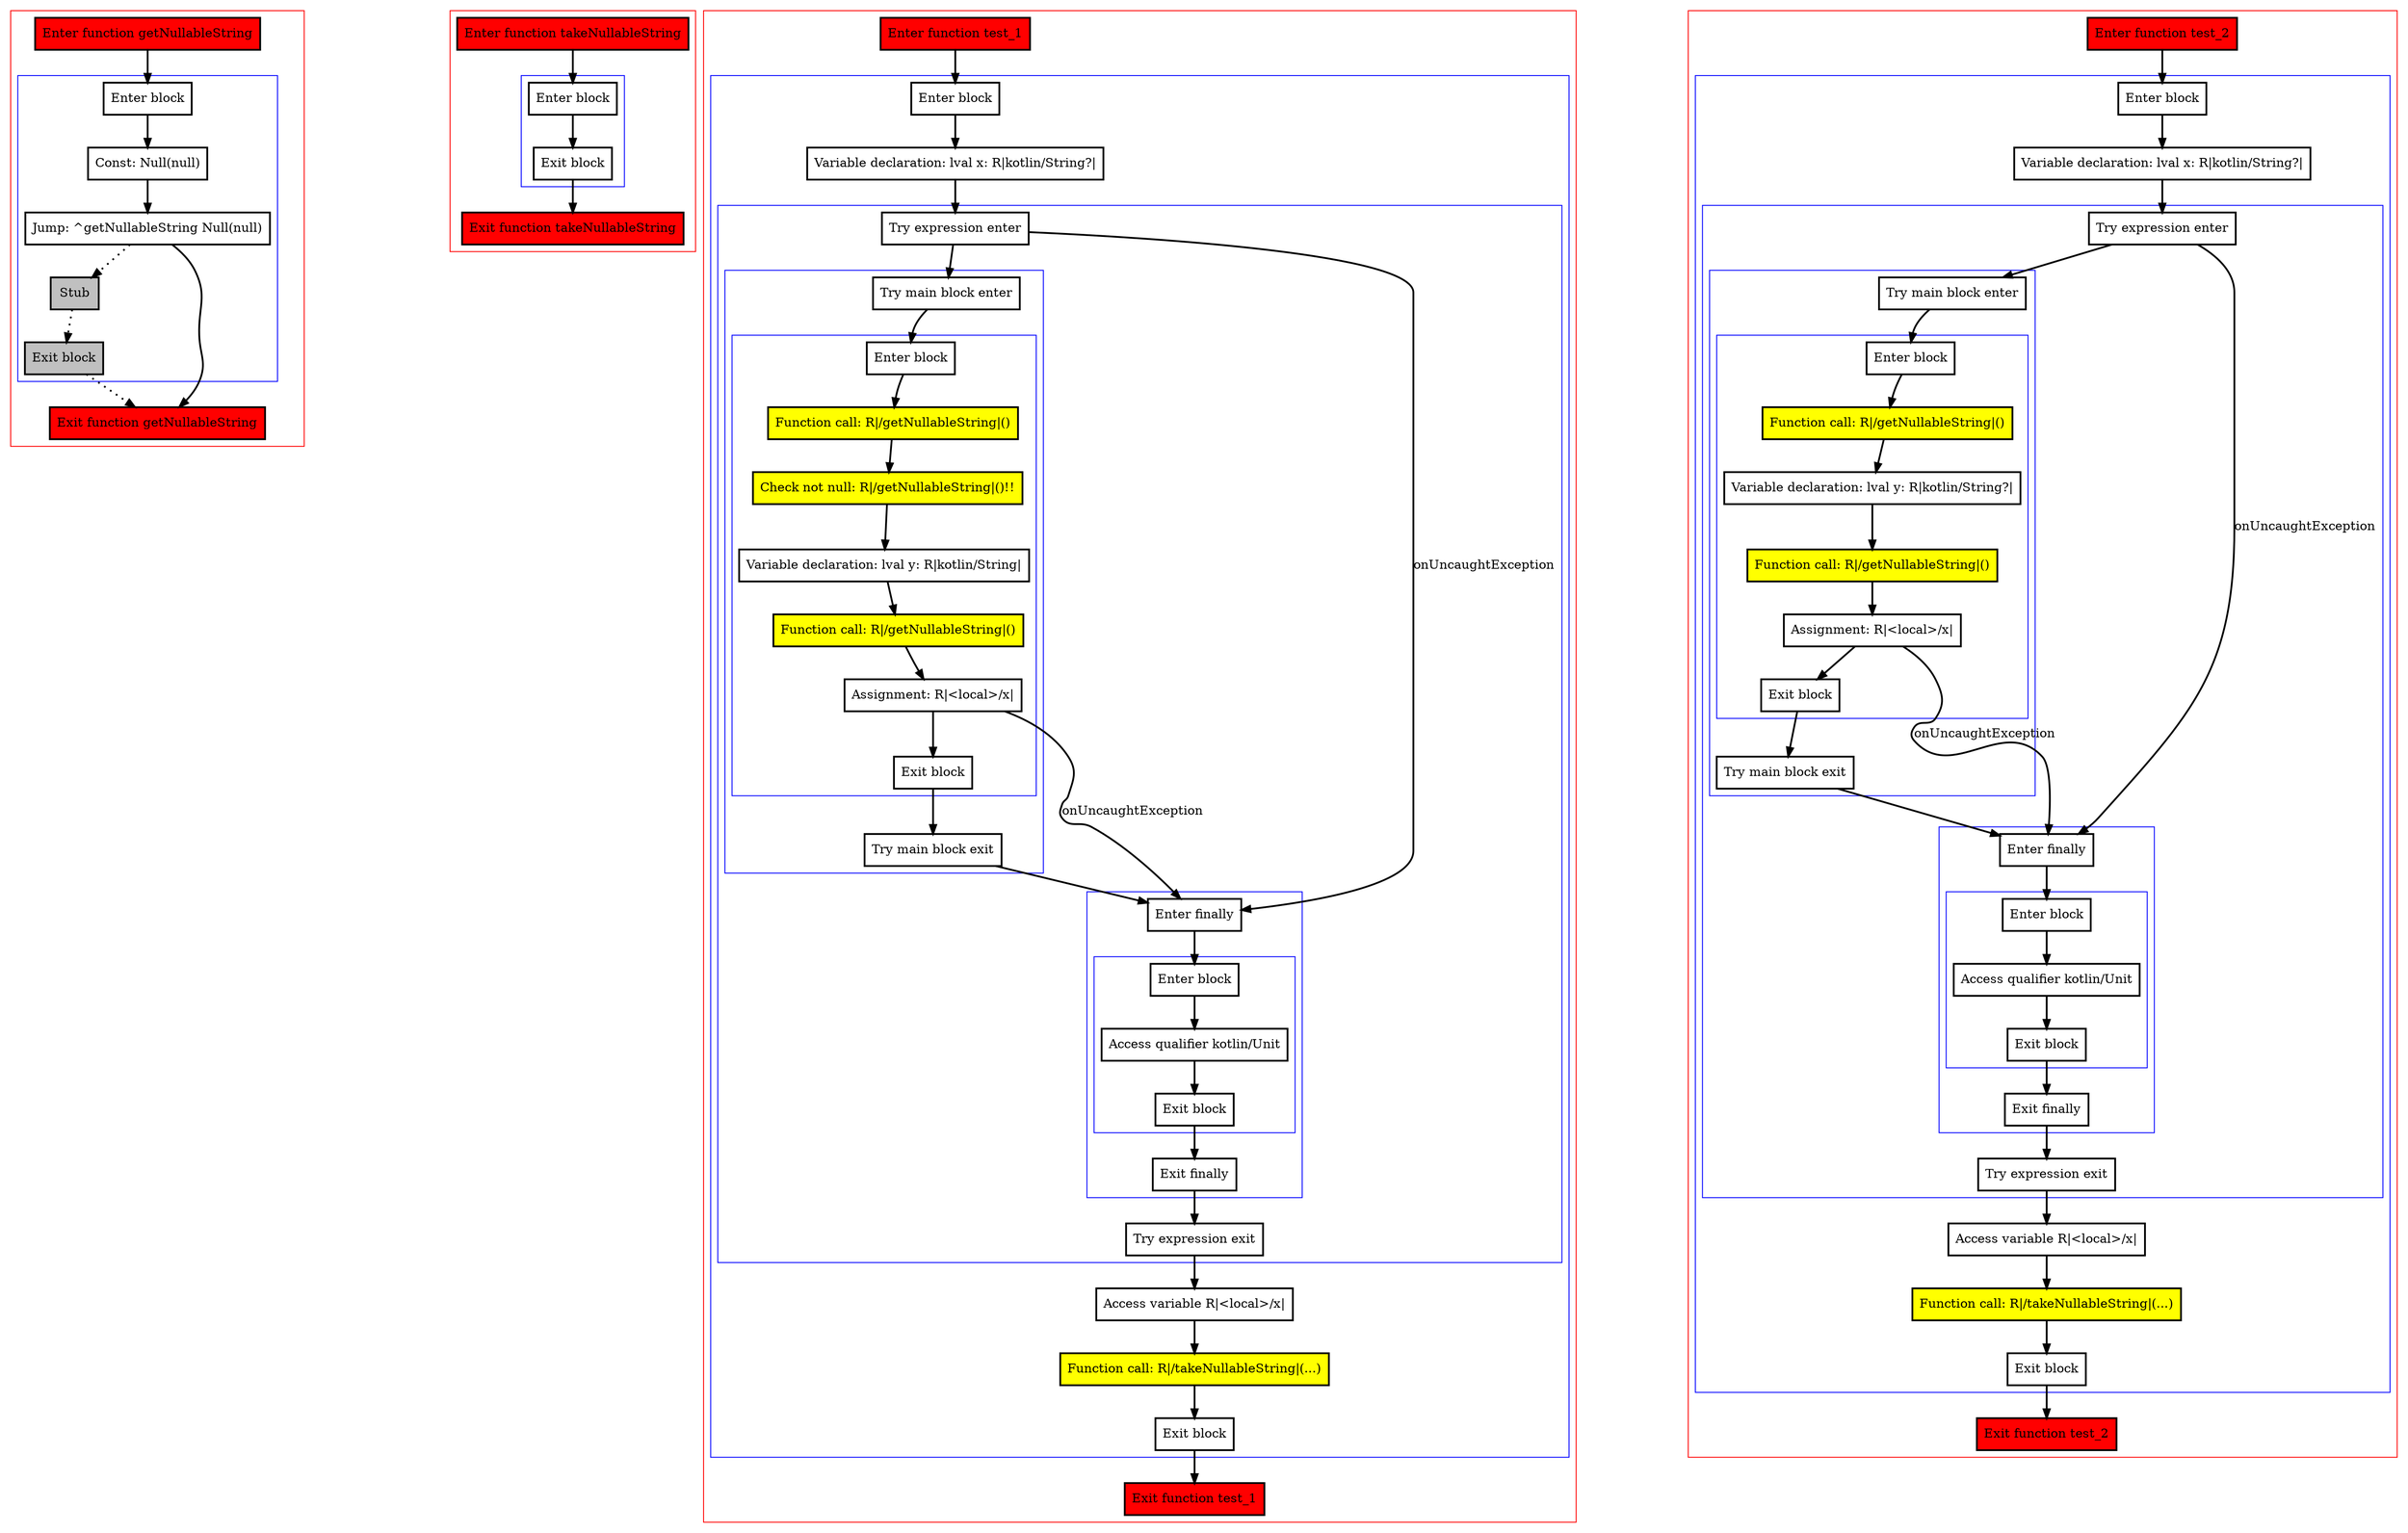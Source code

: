 digraph initializationInTry_kt {
    graph [nodesep=3]
    node [shape=box penwidth=2]
    edge [penwidth=2]

    subgraph cluster_0 {
        color=red
        0 [label="Enter function getNullableString" style="filled" fillcolor=red];
        subgraph cluster_1 {
            color=blue
            1 [label="Enter block"];
            2 [label="Const: Null(null)"];
            3 [label="Jump: ^getNullableString Null(null)"];
            4 [label="Stub" style="filled" fillcolor=gray];
            5 [label="Exit block" style="filled" fillcolor=gray];
        }
        6 [label="Exit function getNullableString" style="filled" fillcolor=red];
    }
    0 -> {1};
    1 -> {2};
    2 -> {3};
    3 -> {6};
    3 -> {4} [style=dotted];
    4 -> {5} [style=dotted];
    5 -> {6} [style=dotted];

    subgraph cluster_2 {
        color=red
        7 [label="Enter function takeNullableString" style="filled" fillcolor=red];
        subgraph cluster_3 {
            color=blue
            8 [label="Enter block"];
            9 [label="Exit block"];
        }
        10 [label="Exit function takeNullableString" style="filled" fillcolor=red];
    }
    7 -> {8};
    8 -> {9};
    9 -> {10};

    subgraph cluster_4 {
        color=red
        11 [label="Enter function test_1" style="filled" fillcolor=red];
        subgraph cluster_5 {
            color=blue
            12 [label="Enter block"];
            13 [label="Variable declaration: lval x: R|kotlin/String?|"];
            subgraph cluster_6 {
                color=blue
                14 [label="Try expression enter"];
                subgraph cluster_7 {
                    color=blue
                    15 [label="Try main block enter"];
                    subgraph cluster_8 {
                        color=blue
                        16 [label="Enter block"];
                        17 [label="Function call: R|/getNullableString|()" style="filled" fillcolor=yellow];
                        18 [label="Check not null: R|/getNullableString|()!!" style="filled" fillcolor=yellow];
                        19 [label="Variable declaration: lval y: R|kotlin/String|"];
                        20 [label="Function call: R|/getNullableString|()" style="filled" fillcolor=yellow];
                        21 [label="Assignment: R|<local>/x|"];
                        22 [label="Exit block"];
                    }
                    23 [label="Try main block exit"];
                }
                subgraph cluster_9 {
                    color=blue
                    24 [label="Enter finally"];
                    subgraph cluster_10 {
                        color=blue
                        25 [label="Enter block"];
                        26 [label="Access qualifier kotlin/Unit"];
                        27 [label="Exit block"];
                    }
                    28 [label="Exit finally"];
                }
                29 [label="Try expression exit"];
            }
            30 [label="Access variable R|<local>/x|"];
            31 [label="Function call: R|/takeNullableString|(...)" style="filled" fillcolor=yellow];
            32 [label="Exit block"];
        }
        33 [label="Exit function test_1" style="filled" fillcolor=red];
    }
    11 -> {12};
    12 -> {13};
    13 -> {14};
    14 -> {15};
    14 -> {24} [label="onUncaughtException"];
    15 -> {16};
    16 -> {17};
    17 -> {18};
    18 -> {19};
    19 -> {20};
    20 -> {21};
    21 -> {22};
    21 -> {24} [label="onUncaughtException"];
    22 -> {23};
    23 -> {24};
    24 -> {25};
    25 -> {26};
    26 -> {27};
    27 -> {28};
    28 -> {29};
    29 -> {30};
    30 -> {31};
    31 -> {32};
    32 -> {33};

    subgraph cluster_11 {
        color=red
        34 [label="Enter function test_2" style="filled" fillcolor=red];
        subgraph cluster_12 {
            color=blue
            35 [label="Enter block"];
            36 [label="Variable declaration: lval x: R|kotlin/String?|"];
            subgraph cluster_13 {
                color=blue
                37 [label="Try expression enter"];
                subgraph cluster_14 {
                    color=blue
                    38 [label="Try main block enter"];
                    subgraph cluster_15 {
                        color=blue
                        39 [label="Enter block"];
                        40 [label="Function call: R|/getNullableString|()" style="filled" fillcolor=yellow];
                        41 [label="Variable declaration: lval y: R|kotlin/String?|"];
                        42 [label="Function call: R|/getNullableString|()" style="filled" fillcolor=yellow];
                        43 [label="Assignment: R|<local>/x|"];
                        44 [label="Exit block"];
                    }
                    45 [label="Try main block exit"];
                }
                subgraph cluster_16 {
                    color=blue
                    46 [label="Enter finally"];
                    subgraph cluster_17 {
                        color=blue
                        47 [label="Enter block"];
                        48 [label="Access qualifier kotlin/Unit"];
                        49 [label="Exit block"];
                    }
                    50 [label="Exit finally"];
                }
                51 [label="Try expression exit"];
            }
            52 [label="Access variable R|<local>/x|"];
            53 [label="Function call: R|/takeNullableString|(...)" style="filled" fillcolor=yellow];
            54 [label="Exit block"];
        }
        55 [label="Exit function test_2" style="filled" fillcolor=red];
    }
    34 -> {35};
    35 -> {36};
    36 -> {37};
    37 -> {38};
    37 -> {46} [label="onUncaughtException"];
    38 -> {39};
    39 -> {40};
    40 -> {41};
    41 -> {42};
    42 -> {43};
    43 -> {44};
    43 -> {46} [label="onUncaughtException"];
    44 -> {45};
    45 -> {46};
    46 -> {47};
    47 -> {48};
    48 -> {49};
    49 -> {50};
    50 -> {51};
    51 -> {52};
    52 -> {53};
    53 -> {54};
    54 -> {55};

}
